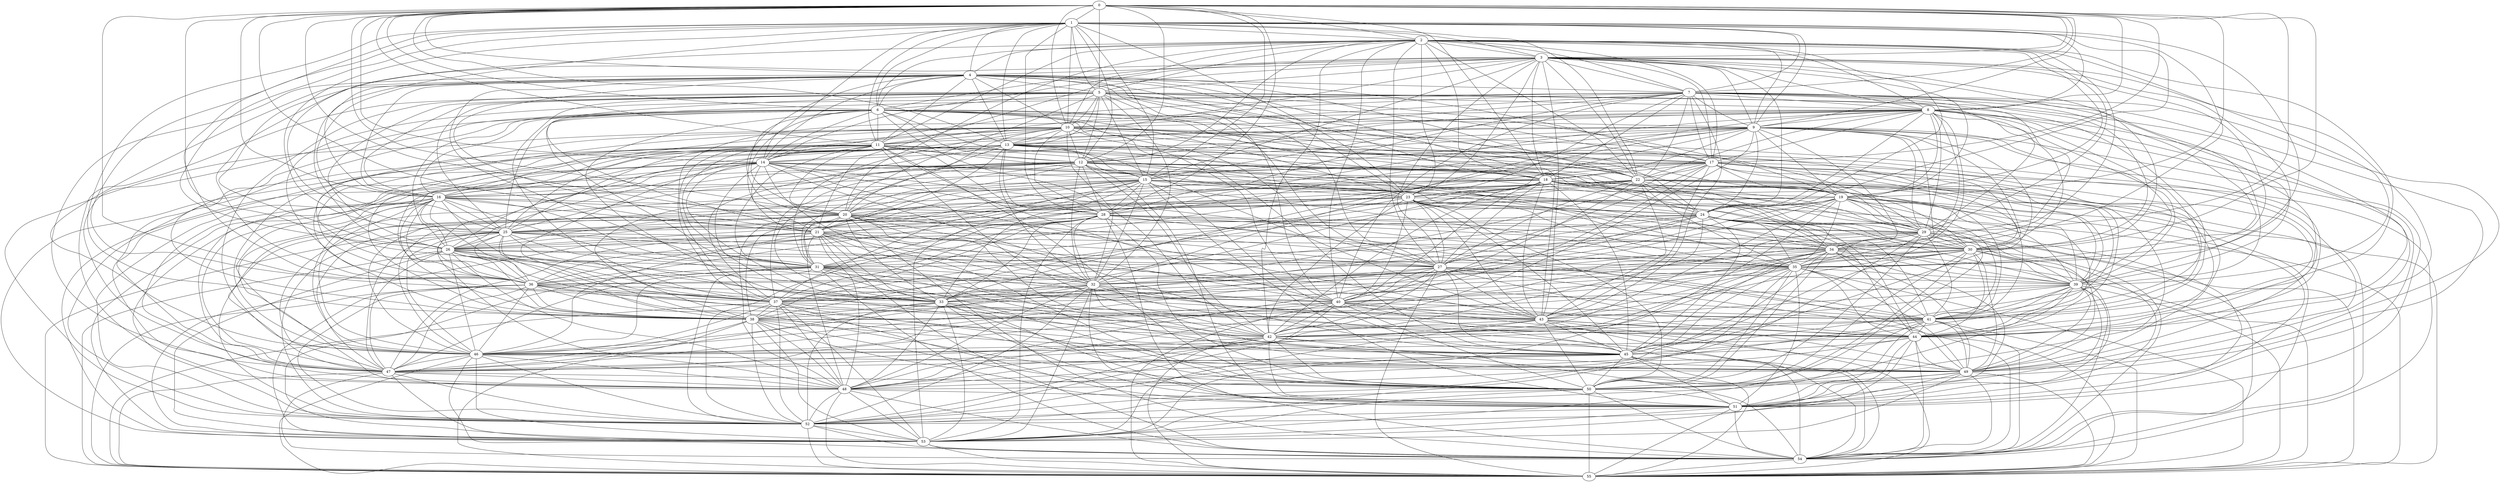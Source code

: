 graph g {0;1;2;3;4;5;6;7;8;9;10;11;12;13;14;15;16;17;18;19;20;21;22;23;24;25;26;27;28;29;30;31;32;33;34;35;36;37;38;39;40;41;42;43;44;45;46;47;48;49;50;51;52;53;54;55;0 -- 1;0 -- 2;0 -- 3;0 -- 4;0 -- 5;0 -- 6;0 -- 7;0 -- 8;0 -- 9;0 -- 10;0 -- 11;0 -- 12;0 -- 13;0 -- 14;0 -- 15;0 -- 16;0 -- 17;0 -- 18;0 -- 19;0 -- 20;0 -- 21;0 -- 28;0 -- 29;0 -- 30;0 -- 31;0 -- 32;0 -- 33;1 -- 2;1 -- 3;1 -- 4;1 -- 5;1 -- 6;1 -- 7;1 -- 8;1 -- 9;1 -- 10;1 -- 11;1 -- 12;1 -- 13;1 -- 14;1 -- 15;1 -- 16;1 -- 22;1 -- 23;1 -- 24;1 -- 25;1 -- 26;1 -- 28;1 -- 34;1 -- 35;1 -- 36;1 -- 37;1 -- 38;2 -- 3;2 -- 4;2 -- 5;2 -- 6;2 -- 7;2 -- 8;2 -- 9;2 -- 10;2 -- 11;2 -- 12;2 -- 17;2 -- 18;2 -- 19;2 -- 20;2 -- 22;2 -- 23;2 -- 24;2 -- 25;2 -- 27;2 -- 29;2 -- 34;2 -- 39;2 -- 40;2 -- 41;2 -- 42;3 -- 4;3 -- 5;3 -- 6;3 -- 7;3 -- 8;3 -- 9;3 -- 13;3 -- 14;3 -- 15;3 -- 17;3 -- 18;3 -- 19;3 -- 21;3 -- 22;3 -- 23;3 -- 24;3 -- 26;3 -- 27;3 -- 30;3 -- 35;3 -- 39;3 -- 43;3 -- 44;3 -- 45;4 -- 5;4 -- 6;4 -- 7;4 -- 10;4 -- 11;4 -- 13;4 -- 14;4 -- 16;4 -- 17;4 -- 18;4 -- 20;4 -- 21;4 -- 22;4 -- 23;4 -- 25;4 -- 26;4 -- 27;4 -- 31;4 -- 36;4 -- 40;4 -- 43;4 -- 46;4 -- 47;5 -- 6;5 -- 8;5 -- 10;5 -- 12;5 -- 13;5 -- 15;5 -- 16;5 -- 17;5 -- 19;5 -- 20;5 -- 21;5 -- 22;5 -- 24;5 -- 25;5 -- 26;5 -- 27;5 -- 32;5 -- 37;5 -- 41;5 -- 44;5 -- 46;5 -- 48;6 -- 9;6 -- 11;6 -- 12;6 -- 14;6 -- 15;6 -- 16;6 -- 18;6 -- 19;6 -- 20;6 -- 21;6 -- 23;6 -- 24;6 -- 25;6 -- 26;6 -- 27;6 -- 33;6 -- 38;6 -- 42;6 -- 45;6 -- 47;6 -- 48;7 -- 8;7 -- 9;7 -- 10;7 -- 11;7 -- 13;7 -- 14;7 -- 17;7 -- 18;7 -- 22;7 -- 23;7 -- 28;7 -- 29;7 -- 30;7 -- 31;7 -- 34;7 -- 35;7 -- 36;7 -- 39;7 -- 40;7 -- 43;7 -- 49;7 -- 50;8 -- 9;8 -- 10;8 -- 12;8 -- 13;8 -- 15;8 -- 17;8 -- 19;8 -- 22;8 -- 24;8 -- 28;8 -- 29;8 -- 30;8 -- 32;8 -- 34;8 -- 35;8 -- 37;8 -- 39;8 -- 41;8 -- 44;8 -- 49;8 -- 51;9 -- 11;9 -- 12;9 -- 14;9 -- 15;9 -- 18;9 -- 19;9 -- 23;9 -- 24;9 -- 28;9 -- 29;9 -- 30;9 -- 33;9 -- 34;9 -- 35;9 -- 38;9 -- 39;9 -- 42;9 -- 45;9 -- 50;9 -- 51;10 -- 11;10 -- 12;10 -- 13;10 -- 16;10 -- 17;10 -- 20;10 -- 22;10 -- 25;10 -- 28;10 -- 29;10 -- 31;10 -- 32;10 -- 34;10 -- 36;10 -- 37;10 -- 40;10 -- 41;10 -- 46;10 -- 49;10 -- 52;11 -- 12;11 -- 14;11 -- 16;11 -- 18;11 -- 20;11 -- 23;11 -- 25;11 -- 28;11 -- 29;11 -- 31;11 -- 33;11 -- 34;11 -- 36;11 -- 38;11 -- 40;11 -- 42;11 -- 47;11 -- 50;11 -- 52;12 -- 15;12 -- 16;12 -- 19;12 -- 20;12 -- 24;12 -- 25;12 -- 28;12 -- 29;12 -- 32;12 -- 33;12 -- 34;12 -- 37;12 -- 38;12 -- 41;12 -- 42;12 -- 48;12 -- 51;12 -- 52;13 -- 14;13 -- 15;13 -- 16;13 -- 17;13 -- 21;13 -- 22;13 -- 26;13 -- 28;13 -- 30;13 -- 31;13 -- 32;13 -- 35;13 -- 36;13 -- 37;13 -- 43;13 -- 44;13 -- 46;13 -- 49;13 -- 53;14 -- 15;14 -- 16;14 -- 18;14 -- 21;14 -- 23;14 -- 26;14 -- 28;14 -- 30;14 -- 31;14 -- 33;14 -- 35;14 -- 36;14 -- 38;14 -- 43;14 -- 45;14 -- 47;14 -- 50;14 -- 53;15 -- 16;15 -- 19;15 -- 21;15 -- 24;15 -- 26;15 -- 28;15 -- 30;15 -- 32;15 -- 33;15 -- 35;15 -- 37;15 -- 38;15 -- 44;15 -- 45;15 -- 48;15 -- 51;15 -- 53;16 -- 20;16 -- 21;16 -- 25;16 -- 26;16 -- 28;16 -- 31;16 -- 32;16 -- 33;16 -- 36;16 -- 37;16 -- 38;16 -- 46;16 -- 47;16 -- 48;16 -- 52;16 -- 53;17 -- 18;17 -- 19;17 -- 20;17 -- 21;17 -- 22;17 -- 27;17 -- 29;17 -- 30;17 -- 31;17 -- 32;17 -- 39;17 -- 40;17 -- 41;17 -- 43;17 -- 44;17 -- 46;17 -- 49;17 -- 54;18 -- 19;18 -- 20;18 -- 21;18 -- 23;18 -- 27;18 -- 29;18 -- 30;18 -- 31;18 -- 33;18 -- 39;18 -- 40;18 -- 42;18 -- 43;18 -- 45;18 -- 47;18 -- 50;18 -- 54;19 -- 20;19 -- 21;19 -- 24;19 -- 27;19 -- 29;19 -- 30;19 -- 32;19 -- 33;19 -- 39;19 -- 41;19 -- 42;19 -- 44;19 -- 45;19 -- 48;19 -- 51;19 -- 54;20 -- 21;20 -- 25;20 -- 27;20 -- 29;20 -- 31;20 -- 32;20 -- 33;20 -- 40;20 -- 41;20 -- 42;20 -- 46;20 -- 47;20 -- 48;20 -- 52;20 -- 54;21 -- 26;21 -- 27;21 -- 30;21 -- 31;21 -- 32;21 -- 33;21 -- 43;21 -- 44;21 -- 45;21 -- 46;21 -- 47;21 -- 48;21 -- 53;21 -- 54;22 -- 23;22 -- 24;22 -- 25;22 -- 26;22 -- 27;22 -- 34;22 -- 35;22 -- 36;22 -- 37;22 -- 39;22 -- 40;22 -- 41;22 -- 43;22 -- 44;22 -- 46;22 -- 49;22 -- 55;23 -- 24;23 -- 25;23 -- 26;23 -- 27;23 -- 34;23 -- 35;23 -- 36;23 -- 38;23 -- 39;23 -- 40;23 -- 42;23 -- 43;23 -- 45;23 -- 47;23 -- 50;23 -- 55;24 -- 25;24 -- 26;24 -- 27;24 -- 34;24 -- 35;24 -- 37;24 -- 38;24 -- 39;24 -- 41;24 -- 42;24 -- 44;24 -- 45;24 -- 48;24 -- 51;24 -- 55;25 -- 26;25 -- 27;25 -- 34;25 -- 36;25 -- 37;25 -- 38;25 -- 40;25 -- 41;25 -- 42;25 -- 46;25 -- 47;25 -- 48;25 -- 52;25 -- 55;26 -- 27;26 -- 35;26 -- 36;26 -- 37;26 -- 38;26 -- 43;26 -- 44;26 -- 45;26 -- 46;26 -- 47;26 -- 48;26 -- 53;26 -- 55;27 -- 39;27 -- 40;27 -- 41;27 -- 42;27 -- 43;27 -- 44;27 -- 45;27 -- 46;27 -- 47;27 -- 48;27 -- 54;27 -- 55;28 -- 29;28 -- 30;28 -- 31;28 -- 32;28 -- 33;28 -- 34;28 -- 35;28 -- 36;28 -- 37;28 -- 38;28 -- 49;28 -- 50;28 -- 51;28 -- 52;28 -- 53;29 -- 30;29 -- 31;29 -- 32;29 -- 33;29 -- 34;29 -- 39;29 -- 40;29 -- 41;29 -- 42;29 -- 49;29 -- 50;29 -- 51;29 -- 52;29 -- 54;30 -- 31;30 -- 32;30 -- 33;30 -- 35;30 -- 39;30 -- 43;30 -- 44;30 -- 45;30 -- 49;30 -- 50;30 -- 51;30 -- 53;30 -- 54;31 -- 32;31 -- 33;31 -- 36;31 -- 40;31 -- 43;31 -- 46;31 -- 47;31 -- 49;31 -- 50;31 -- 52;31 -- 53;31 -- 54;32 -- 33;32 -- 37;32 -- 41;32 -- 44;32 -- 46;32 -- 48;32 -- 49;32 -- 51;32 -- 52;32 -- 53;32 -- 54;33 -- 38;33 -- 42;33 -- 45;33 -- 47;33 -- 48;33 -- 50;33 -- 51;33 -- 52;33 -- 53;33 -- 54;34 -- 35;34 -- 36;34 -- 37;34 -- 38;34 -- 39;34 -- 40;34 -- 41;34 -- 42;34 -- 49;34 -- 50;34 -- 51;34 -- 52;34 -- 55;35 -- 36;35 -- 37;35 -- 38;35 -- 39;35 -- 43;35 -- 44;35 -- 45;35 -- 49;35 -- 50;35 -- 51;35 -- 53;35 -- 55;36 -- 37;36 -- 38;36 -- 40;36 -- 43;36 -- 46;36 -- 47;36 -- 49;36 -- 50;36 -- 52;36 -- 53;36 -- 55;37 -- 38;37 -- 41;37 -- 44;37 -- 46;37 -- 48;37 -- 49;37 -- 51;37 -- 52;37 -- 53;37 -- 55;38 -- 42;38 -- 45;38 -- 47;38 -- 48;38 -- 50;38 -- 51;38 -- 52;38 -- 53;38 -- 55;39 -- 40;39 -- 41;39 -- 42;39 -- 43;39 -- 44;39 -- 45;39 -- 49;39 -- 50;39 -- 51;39 -- 54;39 -- 55;40 -- 41;40 -- 42;40 -- 43;40 -- 46;40 -- 47;40 -- 49;40 -- 50;40 -- 52;40 -- 54;40 -- 55;41 -- 42;41 -- 44;41 -- 46;41 -- 48;41 -- 49;41 -- 51;41 -- 52;41 -- 54;41 -- 55;42 -- 45;42 -- 47;42 -- 48;42 -- 50;42 -- 51;42 -- 52;42 -- 54;42 -- 55;43 -- 44;43 -- 45;43 -- 46;43 -- 47;43 -- 49;43 -- 50;43 -- 53;43 -- 54;43 -- 55;44 -- 45;44 -- 46;44 -- 48;44 -- 49;44 -- 51;44 -- 53;44 -- 54;44 -- 55;45 -- 47;45 -- 48;45 -- 50;45 -- 51;45 -- 53;45 -- 54;45 -- 55;46 -- 47;46 -- 48;46 -- 49;46 -- 52;46 -- 53;46 -- 54;46 -- 55;47 -- 48;47 -- 50;47 -- 52;47 -- 53;47 -- 54;47 -- 55;48 -- 51;48 -- 52;48 -- 53;48 -- 54;48 -- 55;49 -- 50;49 -- 51;49 -- 52;49 -- 53;49 -- 54;49 -- 55;50 -- 51;50 -- 52;50 -- 53;50 -- 54;50 -- 55;51 -- 52;51 -- 53;51 -- 54;51 -- 55;52 -- 53;52 -- 54;52 -- 55;53 -- 54;53 -- 55;54 -- 55;}